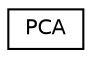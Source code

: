 digraph "Graphical Class Hierarchy"
{
 // LATEX_PDF_SIZE
  edge [fontname="Helvetica",fontsize="10",labelfontname="Helvetica",labelfontsize="10"];
  node [fontname="Helvetica",fontsize="10",shape=record];
  rankdir="LR";
  Node0 [label="PCA",height=0.2,width=0.4,color="black", fillcolor="white", style="filled",URL="$classPCA.html",tooltip=" "];
}
